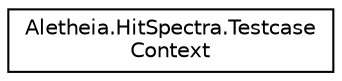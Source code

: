 digraph "Graphical Class Hierarchy"
{
  edge [fontname="Helvetica",fontsize="10",labelfontname="Helvetica",labelfontsize="10"];
  node [fontname="Helvetica",fontsize="10",shape=record];
  rankdir="LR";
  Node0 [label="Aletheia.HitSpectra.Testcase\lContext",height=0.2,width=0.4,color="black", fillcolor="white", style="filled",URL="$class_aletheia_1_1_hit_spectra_1_1_testcase_context.html",tooltip="This class holds the contextual data for test case executions "];
}
